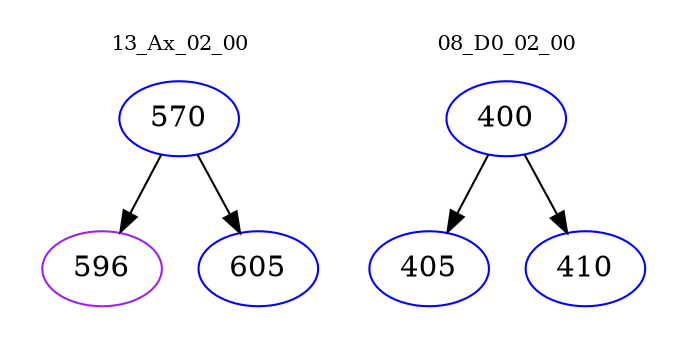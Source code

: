 digraph{
subgraph cluster_0 {
color = white
label = "13_Ax_02_00";
fontsize=10;
T0_570 [label="570", color="blue"]
T0_570 -> T0_596 [color="black"]
T0_596 [label="596", color="purple"]
T0_570 -> T0_605 [color="black"]
T0_605 [label="605", color="blue"]
}
subgraph cluster_1 {
color = white
label = "08_D0_02_00";
fontsize=10;
T1_400 [label="400", color="blue"]
T1_400 -> T1_405 [color="black"]
T1_405 [label="405", color="blue"]
T1_400 -> T1_410 [color="black"]
T1_410 [label="410", color="blue"]
}
}
